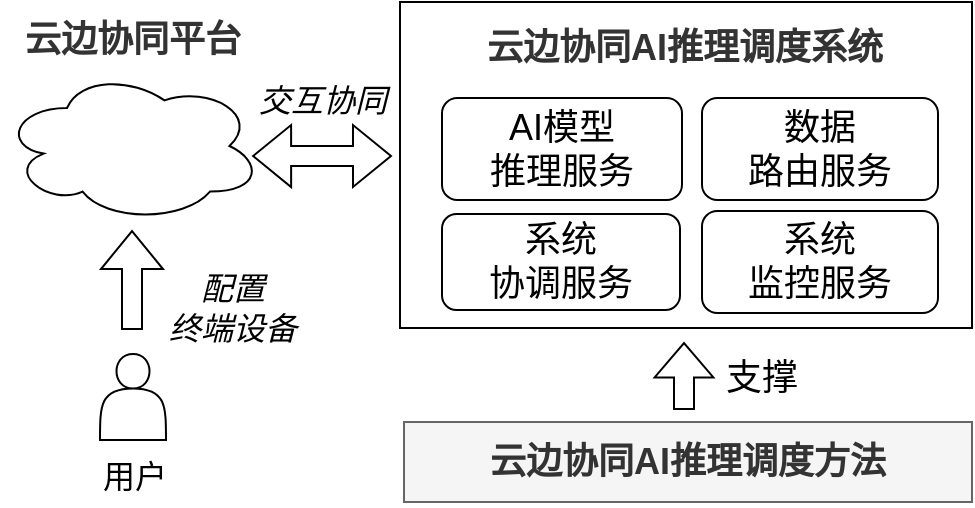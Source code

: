 <mxfile version="26.2.2">
  <diagram name="第 1 页" id="vN8b3t6IUPXs9Uko8Ln7">
    <mxGraphModel dx="678" dy="384" grid="1" gridSize="10" guides="1" tooltips="1" connect="1" arrows="1" fold="1" page="1" pageScale="1" pageWidth="827" pageHeight="1169" math="0" shadow="0">
      <root>
        <mxCell id="0" />
        <mxCell id="1" parent="0" />
        <mxCell id="UKsl6Ec4g9CgcUqSqF3G-386" value="" style="shape=flexArrow;endArrow=classic;html=1;rounded=0;endWidth=18.4;endSize=5.4;" edge="1" parent="1">
          <mxGeometry width="50" height="50" relative="1" as="geometry">
            <mxPoint x="681" y="1004" as="sourcePoint" />
            <mxPoint x="681" y="970" as="targetPoint" />
          </mxGeometry>
        </mxCell>
        <mxCell id="UKsl6Ec4g9CgcUqSqF3G-387" value="&lt;font size=&quot;4&quot;&gt;支撑&lt;/font&gt;" style="text;html=1;align=center;verticalAlign=middle;whiteSpace=wrap;rounded=0;" vertex="1" parent="1">
          <mxGeometry x="690" y="973" width="60" height="30" as="geometry" />
        </mxCell>
        <mxCell id="UKsl6Ec4g9CgcUqSqF3G-388" value="&lt;b&gt;&lt;font style=&quot;font-size: 18px;&quot;&gt;云边协同AI推理调度方法&lt;/font&gt;&lt;/b&gt;" style="rounded=0;whiteSpace=wrap;html=1;fillColor=#f5f5f5;fontColor=#333333;strokeColor=#666666;" vertex="1" parent="1">
          <mxGeometry x="541" y="1010" width="284" height="40" as="geometry" />
        </mxCell>
        <mxCell id="UKsl6Ec4g9CgcUqSqF3G-389" value="" style="rounded=0;whiteSpace=wrap;html=1;" vertex="1" parent="1">
          <mxGeometry x="539" y="800" width="286" height="163" as="geometry" />
        </mxCell>
        <mxCell id="UKsl6Ec4g9CgcUqSqF3G-390" value="&lt;b style=&quot;caret-color: rgb(51, 51, 51); color: rgb(51, 51, 51);&quot;&gt;&lt;font style=&quot;font-size: 18px;&quot;&gt;云边协同AI推理调度系统&lt;/font&gt;&lt;/b&gt;" style="text;html=1;align=center;verticalAlign=middle;whiteSpace=wrap;rounded=0;" vertex="1" parent="1">
          <mxGeometry x="540" y="808" width="283" height="30" as="geometry" />
        </mxCell>
        <mxCell id="UKsl6Ec4g9CgcUqSqF3G-391" value="&lt;font style=&quot;font-size: 18px;&quot;&gt;系统&lt;/font&gt;&lt;div&gt;&lt;font style=&quot;font-size: 18px;&quot;&gt;协调服务&lt;/font&gt;&lt;/div&gt;" style="rounded=1;whiteSpace=wrap;html=1;" vertex="1" parent="1">
          <mxGeometry x="560" y="906" width="119" height="48" as="geometry" />
        </mxCell>
        <mxCell id="UKsl6Ec4g9CgcUqSqF3G-392" value="&lt;font size=&quot;4&quot;&gt;AI模型&lt;/font&gt;&lt;div&gt;&lt;font size=&quot;4&quot;&gt;推理&lt;/font&gt;&lt;span style=&quot;font-size: 18px;&quot;&gt;服务&lt;/span&gt;&lt;/div&gt;" style="rounded=1;whiteSpace=wrap;html=1;" vertex="1" parent="1">
          <mxGeometry x="560" y="848" width="120" height="51" as="geometry" />
        </mxCell>
        <mxCell id="UKsl6Ec4g9CgcUqSqF3G-393" value="&lt;font style=&quot;font-size: 18px;&quot;&gt;系统&lt;/font&gt;&lt;div&gt;&lt;font style=&quot;font-size: 18px;&quot;&gt;监控&lt;/font&gt;&lt;span style=&quot;font-size: 18px;&quot;&gt;服务&lt;/span&gt;&lt;/div&gt;" style="rounded=1;whiteSpace=wrap;html=1;" vertex="1" parent="1">
          <mxGeometry x="690" y="904.5" width="118" height="51" as="geometry" />
        </mxCell>
        <mxCell id="UKsl6Ec4g9CgcUqSqF3G-394" value="" style="shape=actor;whiteSpace=wrap;html=1;" vertex="1" parent="1">
          <mxGeometry x="389" y="976" width="33" height="43" as="geometry" />
        </mxCell>
        <mxCell id="UKsl6Ec4g9CgcUqSqF3G-395" value="" style="shape=flexArrow;endArrow=classic;html=1;rounded=0;" edge="1" parent="1">
          <mxGeometry width="50" height="50" relative="1" as="geometry">
            <mxPoint x="405" y="964" as="sourcePoint" />
            <mxPoint x="405" y="914" as="targetPoint" />
          </mxGeometry>
        </mxCell>
        <mxCell id="UKsl6Ec4g9CgcUqSqF3G-396" value="" style="ellipse;shape=cloud;whiteSpace=wrap;html=1;" vertex="1" parent="1">
          <mxGeometry x="340" y="834" width="130" height="76" as="geometry" />
        </mxCell>
        <mxCell id="UKsl6Ec4g9CgcUqSqF3G-397" value="" style="shape=flexArrow;endArrow=classic;startArrow=classic;html=1;rounded=0;exitX=0.962;exitY=0.566;exitDx=0;exitDy=0;exitPerimeter=0;" edge="1" parent="1" source="UKsl6Ec4g9CgcUqSqF3G-396">
          <mxGeometry width="100" height="100" relative="1" as="geometry">
            <mxPoint x="475" y="880" as="sourcePoint" />
            <mxPoint x="535" y="877" as="targetPoint" />
          </mxGeometry>
        </mxCell>
        <mxCell id="UKsl6Ec4g9CgcUqSqF3G-398" value="&lt;i&gt;&lt;font style=&quot;font-size: 16px;&quot;&gt;配置&lt;/font&gt;&lt;/i&gt;&lt;div&gt;&lt;i&gt;&lt;font style=&quot;font-size: 16px;&quot;&gt;终端设备&lt;/font&gt;&lt;/i&gt;&lt;/div&gt;" style="text;html=1;align=center;verticalAlign=middle;resizable=0;points=[];autosize=1;strokeColor=none;fillColor=none;" vertex="1" parent="1">
          <mxGeometry x="410" y="928" width="90" height="50" as="geometry" />
        </mxCell>
        <mxCell id="UKsl6Ec4g9CgcUqSqF3G-399" value="&lt;i&gt;&lt;font style=&quot;font-size: 16px;&quot;&gt;交互协同&lt;/font&gt;&lt;/i&gt;" style="text;html=1;align=center;verticalAlign=middle;resizable=0;points=[];autosize=1;strokeColor=none;fillColor=none;" vertex="1" parent="1">
          <mxGeometry x="455" y="834" width="90" height="30" as="geometry" />
        </mxCell>
        <mxCell id="UKsl6Ec4g9CgcUqSqF3G-400" value="&lt;b style=&quot;caret-color: rgb(51, 51, 51); color: rgb(51, 51, 51);&quot;&gt;&lt;font style=&quot;font-size: 18px;&quot;&gt;云边协同平台&lt;/font&gt;&lt;/b&gt;" style="text;html=1;align=center;verticalAlign=middle;whiteSpace=wrap;rounded=0;" vertex="1" parent="1">
          <mxGeometry x="347.5" y="804" width="115" height="30" as="geometry" />
        </mxCell>
        <mxCell id="UKsl6Ec4g9CgcUqSqF3G-401" value="&lt;font size=&quot;4&quot;&gt;数据&lt;/font&gt;&lt;div&gt;&lt;font size=&quot;4&quot;&gt;路由服务&lt;/font&gt;&lt;/div&gt;" style="rounded=1;whiteSpace=wrap;html=1;" vertex="1" parent="1">
          <mxGeometry x="690" y="848" width="118" height="51" as="geometry" />
        </mxCell>
        <mxCell id="UKsl6Ec4g9CgcUqSqF3G-402" value="&lt;font size=&quot;3&quot;&gt;用户&lt;/font&gt;" style="text;html=1;align=center;verticalAlign=middle;resizable=0;points=[];autosize=1;strokeColor=none;fillColor=none;" vertex="1" parent="1">
          <mxGeometry x="375.5" y="1022" width="60" height="30" as="geometry" />
        </mxCell>
      </root>
    </mxGraphModel>
  </diagram>
</mxfile>
